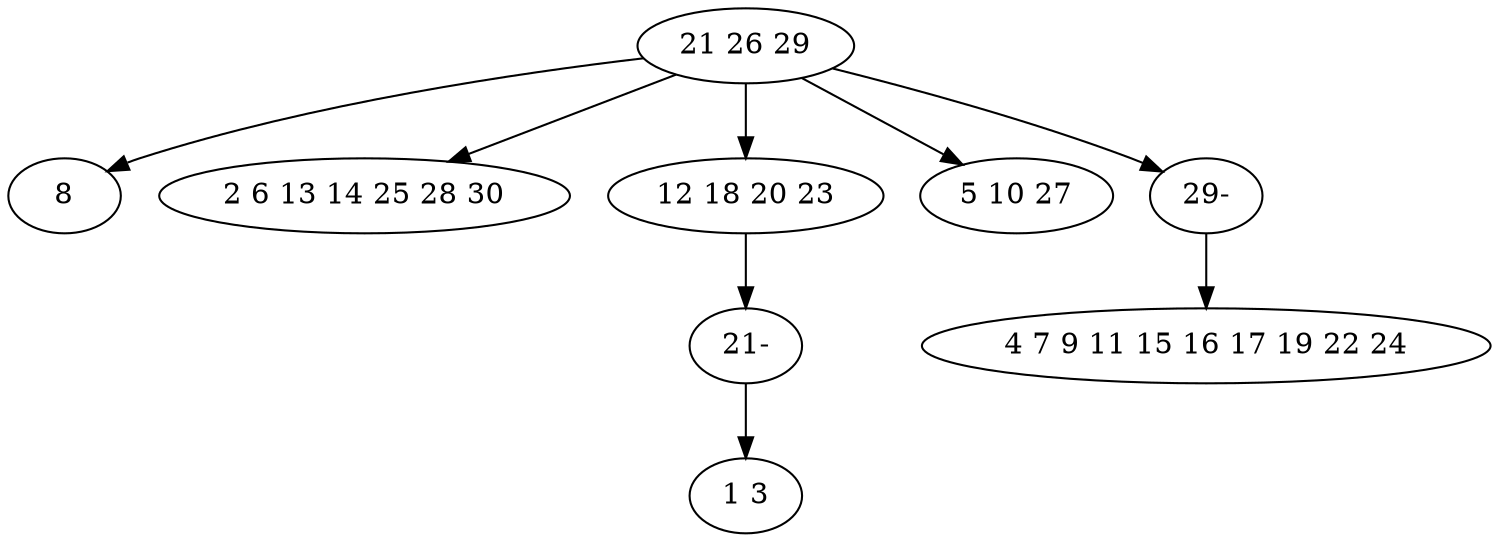 digraph true_tree {
	"0" -> "1"
	"0" -> "2"
	"0" -> "3"
	"0" -> "4"
	"3" -> "8"
	"0" -> "7"
	"7" -> "6"
	"8" -> "5"
	"0" [label="21 26 29"];
	"1" [label="8"];
	"2" [label="2 6 13 14 25 28 30"];
	"3" [label="12 18 20 23"];
	"4" [label="5 10 27"];
	"5" [label="1 3"];
	"6" [label="4 7 9 11 15 16 17 19 22 24"];
	"7" [label="29-"];
	"8" [label="21-"];
}
